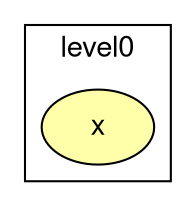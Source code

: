 digraph unix {
  graph [ dpi = 75 ]; 
  graph [nodesep = 0.25; ranksep=0.25];
  fontname="Helvetica,Arial,sans-serif"
  node [fontname="Helvetica,Arial,sans-serif"]
  edge [fontname="Helvetica,Arial,sans-serif"]
  subgraph cluster_level0_296 {
    label = "level0"; // scope
    x_18 [
      label = "x"; // node
      style = filled;
      fillcolor = "#FFFFAA";
    ];
    
  }
}
